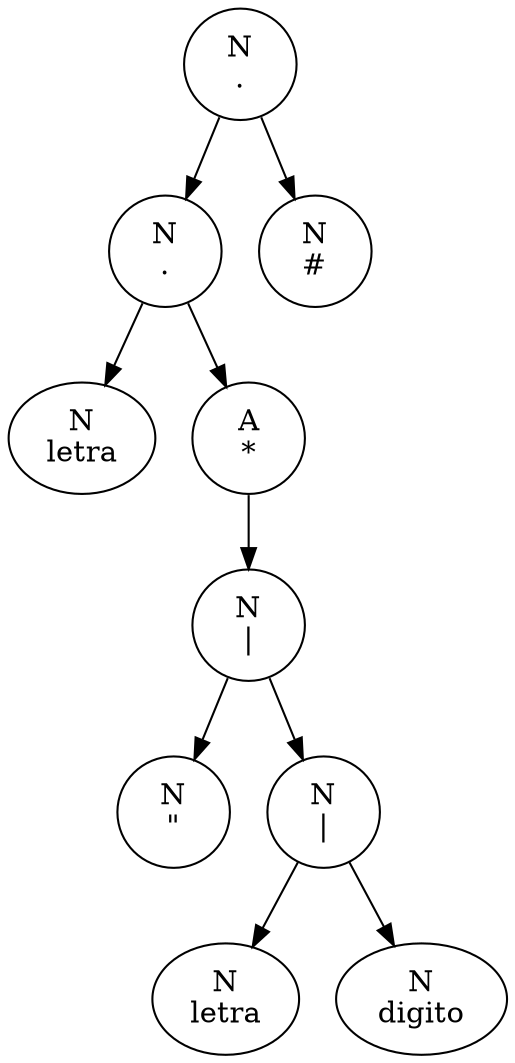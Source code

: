 digraph G{
9->8
8->7
7[label="N
letra"];
8[label="N
."];
8->6
6->5
5->4
4[label="N
\""];
5[label="N
|"];
5->3
3->2
2[label="N
letra"];
3[label="N
|"];
3->1
1[label="N
digito"];
6[label="A
*"];
9[label="N
."];
9->10
10[label="N
#"];
}
